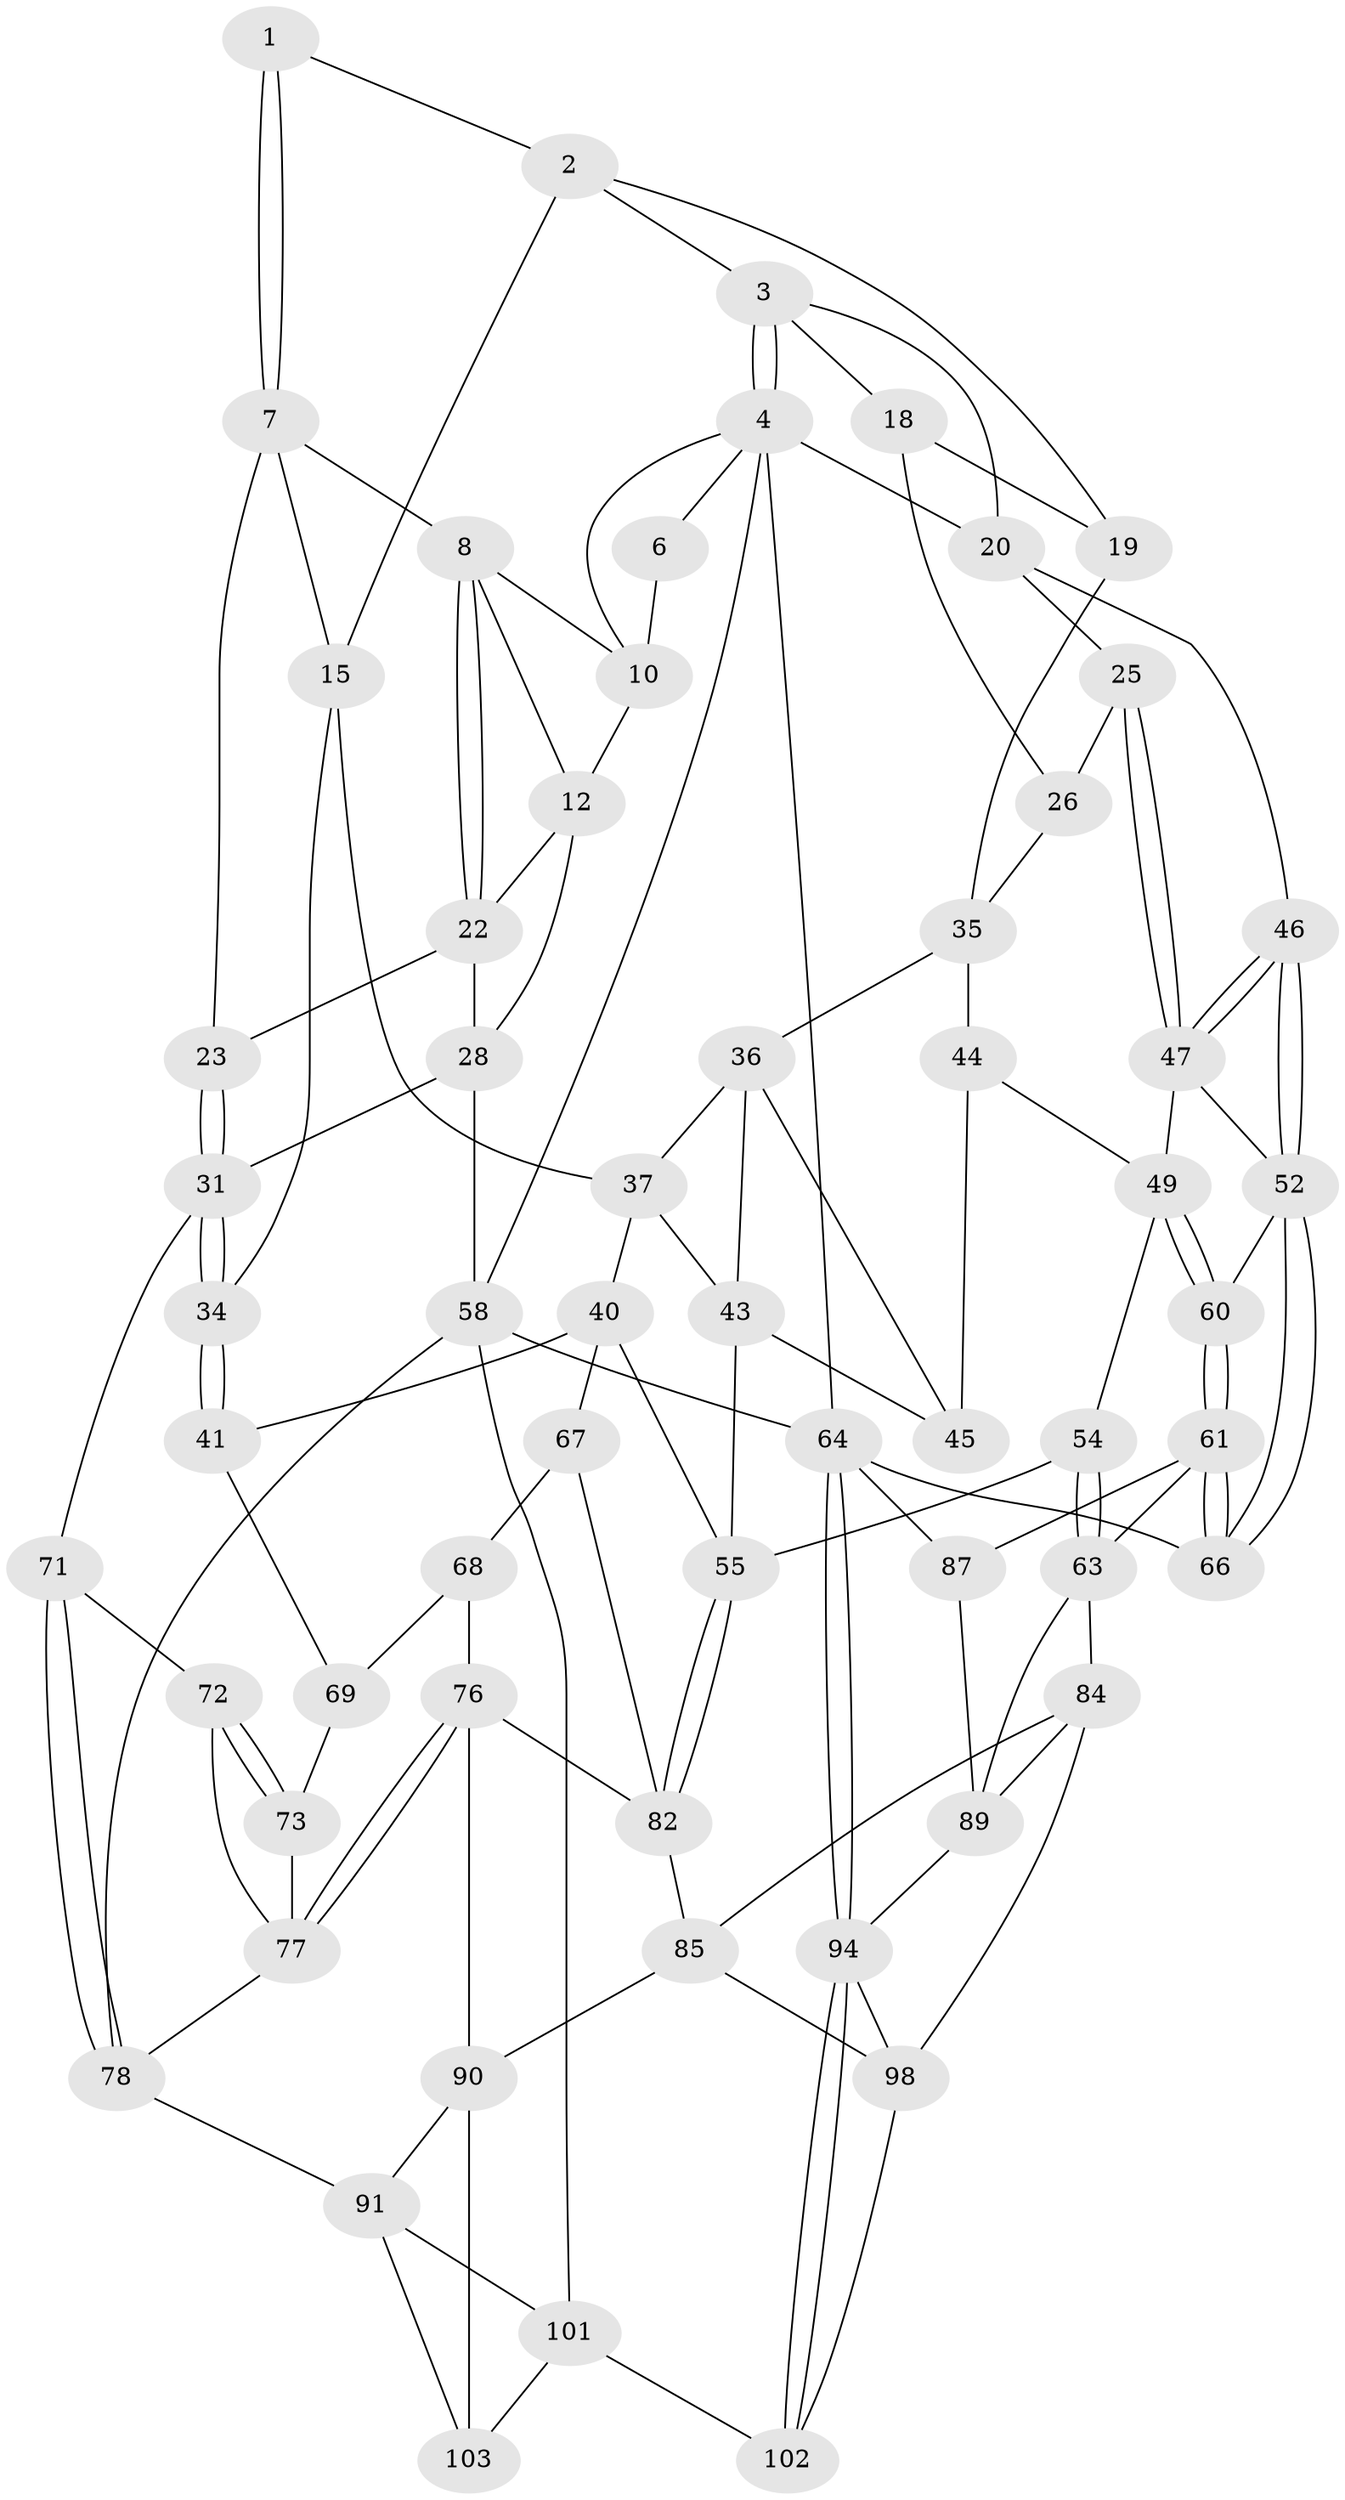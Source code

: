 // Generated by graph-tools (version 1.1) at 2025/24/03/03/25 07:24:33]
// undirected, 61 vertices, 131 edges
graph export_dot {
graph [start="1"]
  node [color=gray90,style=filled];
  1 [pos="+0.2810699378609256+0"];
  2 [pos="+0.49216419651495924+0",super="+14"];
  3 [pos="+0.765161631469316+0",super="+17"];
  4 [pos="+1+0",super="+5"];
  6 [pos="+0.18959799088841092+0"];
  7 [pos="+0.21818813527952105+0.08295000393693026",super="+16"];
  8 [pos="+0.15546264998317488+0.11473003419444948",super="+9"];
  10 [pos="+0.09222055419337957+0.02659837124394145",super="+11"];
  12 [pos="+0.01303418131092708+0.11168426938218591",super="+13"];
  15 [pos="+0.4465325817448283+0.15521618176772184",super="+33"];
  18 [pos="+0.7399988555096055+0.09297252221204101",super="+27"];
  19 [pos="+0.5607330889179789+0.16774236074668153",super="+30"];
  20 [pos="+0.9088237236935721+0.14036708132854928",super="+21"];
  22 [pos="+0.14289751276213486+0.13204264887982675",super="+24"];
  23 [pos="+0.24265763755147068+0.21980266342418392"];
  25 [pos="+0.8536355624651273+0.26499211651171356"];
  26 [pos="+0.8054821927365459+0.2617600990080593"];
  28 [pos="+0.08582447658245197+0.33991664108148256",super="+29"];
  31 [pos="+0.1952534405622169+0.39949802210495217",super="+32"];
  34 [pos="+0.20876215515642563+0.39947616840041966"];
  35 [pos="+0.6401126906041619+0.30977912098751226",super="+38"];
  36 [pos="+0.5919938933987086+0.3157491301658659",super="+42"];
  37 [pos="+0.47216363307679005+0.264763966785923",super="+39"];
  40 [pos="+0.3727099887359896+0.45168481240346636",super="+57"];
  41 [pos="+0.3580620981779383+0.4523478600229547"];
  43 [pos="+0.45640763263567585+0.38589203520698334",super="+51"];
  44 [pos="+0.713827937245147+0.35629831091595726"];
  45 [pos="+0.5803253609943644+0.40052116905384655"];
  46 [pos="+1+0.2867079335807454"];
  47 [pos="+0.9438254562486749+0.31490268404604316",super="+48"];
  49 [pos="+0.8459919526431585+0.4676107228452014",super="+50"];
  52 [pos="+1+0.5128314157478092",super="+53"];
  54 [pos="+0.6581662188602009+0.5585691947356983"];
  55 [pos="+0.6206195694352579+0.5664880680205935",super="+56"];
  58 [pos="+0+0.7110639945163068",super="+59"];
  60 [pos="+0.8931239413991294+0.563158769858088"];
  61 [pos="+0.8769585355912941+0.6121789977804268",super="+62"];
  63 [pos="+0.7623935786452227+0.6412867612400711",super="+83"];
  64 [pos="+1+1",super="+65"];
  66 [pos="+1+0.8777273623293618"];
  67 [pos="+0.42795502777914046+0.6209596649099921",super="+81"];
  68 [pos="+0.368614269163576+0.5681121572003601",super="+75"];
  69 [pos="+0.3571777312653424+0.5453126192570421",super="+70"];
  71 [pos="+0.15312602188482427+0.5470573990657184"];
  72 [pos="+0.2703158779802077+0.6221560426158477"];
  73 [pos="+0.3004502155771429+0.5920519576835402",super="+74"];
  76 [pos="+0.35894967855958654+0.7366819443038601",super="+88"];
  77 [pos="+0.3359209807096143+0.7006069604039857",super="+80"];
  78 [pos="+0.08149049210980566+0.6420304689223776",super="+79"];
  82 [pos="+0.5850088518076129+0.6369489540269369",super="+86"];
  84 [pos="+0.6613759647321376+0.7970539392661699",super="+93"];
  85 [pos="+0.5665907841944168+0.7512710367900574",super="+96"];
  87 [pos="+0.8829293038300668+0.7848827556018183"];
  89 [pos="+0.7989588164181093+0.752737106739045",super="+92"];
  90 [pos="+0.3396529232904187+0.8062817174449705",super="+97"];
  91 [pos="+0.0340945893410839+0.7093573101434676",super="+100"];
  94 [pos="+1+1",super="+95"];
  98 [pos="+0.6596671028481277+0.8863237755283061",super="+99"];
  101 [pos="+0+1",super="+104"];
  102 [pos="+0.6310568639644382+1"];
  103 [pos="+0.2851260491243088+0.9203269636206285"];
  1 -- 2;
  1 -- 7;
  1 -- 7;
  2 -- 3;
  2 -- 19;
  2 -- 15;
  3 -- 4;
  3 -- 4;
  3 -- 18;
  3 -- 20;
  4 -- 64;
  4 -- 20;
  4 -- 10;
  4 -- 58;
  4 -- 6;
  6 -- 10;
  7 -- 8;
  7 -- 15;
  7 -- 23;
  8 -- 22;
  8 -- 22;
  8 -- 10;
  8 -- 12;
  10 -- 12;
  12 -- 22;
  12 -- 28;
  15 -- 34;
  15 -- 37;
  18 -- 19 [weight=2];
  18 -- 26;
  19 -- 35;
  20 -- 25;
  20 -- 46;
  22 -- 28;
  22 -- 23;
  23 -- 31;
  23 -- 31;
  25 -- 26;
  25 -- 47;
  25 -- 47;
  26 -- 35;
  28 -- 31;
  28 -- 58;
  31 -- 34;
  31 -- 34;
  31 -- 71;
  34 -- 41;
  34 -- 41;
  35 -- 36;
  35 -- 44;
  36 -- 37;
  36 -- 43;
  36 -- 45;
  37 -- 40;
  37 -- 43;
  40 -- 41;
  40 -- 67;
  40 -- 55;
  41 -- 69;
  43 -- 45;
  43 -- 55;
  44 -- 45;
  44 -- 49;
  46 -- 47;
  46 -- 47;
  46 -- 52;
  46 -- 52;
  47 -- 49;
  47 -- 52;
  49 -- 60;
  49 -- 60;
  49 -- 54;
  52 -- 66;
  52 -- 66;
  52 -- 60;
  54 -- 55;
  54 -- 63;
  54 -- 63;
  55 -- 82;
  55 -- 82;
  58 -- 78;
  58 -- 64;
  58 -- 101;
  60 -- 61;
  60 -- 61;
  61 -- 66;
  61 -- 66;
  61 -- 63;
  61 -- 87;
  63 -- 89;
  63 -- 84;
  64 -- 94;
  64 -- 94;
  64 -- 66;
  64 -- 87;
  67 -- 68 [weight=2];
  67 -- 82;
  68 -- 69;
  68 -- 76;
  69 -- 73 [weight=2];
  71 -- 72;
  71 -- 78;
  71 -- 78;
  72 -- 73;
  72 -- 73;
  72 -- 77;
  73 -- 77;
  76 -- 77;
  76 -- 77;
  76 -- 90;
  76 -- 82;
  77 -- 78;
  78 -- 91;
  82 -- 85;
  84 -- 85;
  84 -- 89;
  84 -- 98;
  85 -- 98;
  85 -- 90;
  87 -- 89;
  89 -- 94;
  90 -- 91;
  90 -- 103;
  91 -- 101;
  91 -- 103;
  94 -- 102;
  94 -- 102;
  94 -- 98;
  98 -- 102;
  101 -- 102;
  101 -- 103;
}
